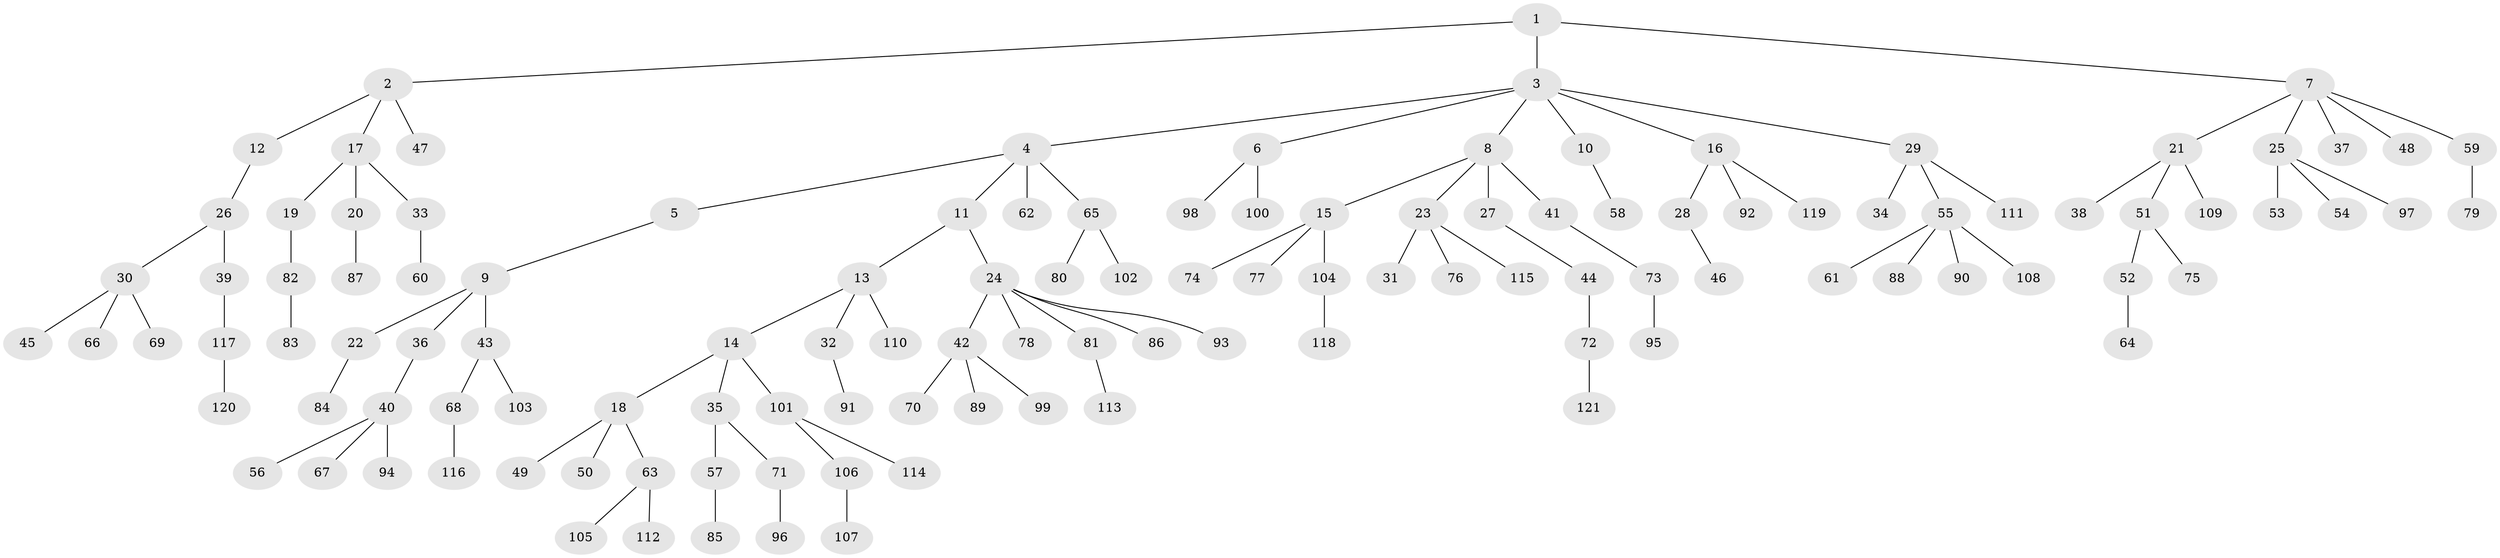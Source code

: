 // coarse degree distribution, {7: 0.03614457831325301, 4: 0.07228915662650602, 2: 0.14457831325301204, 5: 0.012048192771084338, 3: 0.13253012048192772, 1: 0.5903614457831325, 8: 0.012048192771084338}
// Generated by graph-tools (version 1.1) at 2025/24/03/03/25 07:24:05]
// undirected, 121 vertices, 120 edges
graph export_dot {
graph [start="1"]
  node [color=gray90,style=filled];
  1;
  2;
  3;
  4;
  5;
  6;
  7;
  8;
  9;
  10;
  11;
  12;
  13;
  14;
  15;
  16;
  17;
  18;
  19;
  20;
  21;
  22;
  23;
  24;
  25;
  26;
  27;
  28;
  29;
  30;
  31;
  32;
  33;
  34;
  35;
  36;
  37;
  38;
  39;
  40;
  41;
  42;
  43;
  44;
  45;
  46;
  47;
  48;
  49;
  50;
  51;
  52;
  53;
  54;
  55;
  56;
  57;
  58;
  59;
  60;
  61;
  62;
  63;
  64;
  65;
  66;
  67;
  68;
  69;
  70;
  71;
  72;
  73;
  74;
  75;
  76;
  77;
  78;
  79;
  80;
  81;
  82;
  83;
  84;
  85;
  86;
  87;
  88;
  89;
  90;
  91;
  92;
  93;
  94;
  95;
  96;
  97;
  98;
  99;
  100;
  101;
  102;
  103;
  104;
  105;
  106;
  107;
  108;
  109;
  110;
  111;
  112;
  113;
  114;
  115;
  116;
  117;
  118;
  119;
  120;
  121;
  1 -- 2;
  1 -- 3;
  1 -- 7;
  2 -- 12;
  2 -- 17;
  2 -- 47;
  3 -- 4;
  3 -- 6;
  3 -- 8;
  3 -- 10;
  3 -- 16;
  3 -- 29;
  4 -- 5;
  4 -- 11;
  4 -- 62;
  4 -- 65;
  5 -- 9;
  6 -- 98;
  6 -- 100;
  7 -- 21;
  7 -- 25;
  7 -- 37;
  7 -- 48;
  7 -- 59;
  8 -- 15;
  8 -- 23;
  8 -- 27;
  8 -- 41;
  9 -- 22;
  9 -- 36;
  9 -- 43;
  10 -- 58;
  11 -- 13;
  11 -- 24;
  12 -- 26;
  13 -- 14;
  13 -- 32;
  13 -- 110;
  14 -- 18;
  14 -- 35;
  14 -- 101;
  15 -- 74;
  15 -- 77;
  15 -- 104;
  16 -- 28;
  16 -- 92;
  16 -- 119;
  17 -- 19;
  17 -- 20;
  17 -- 33;
  18 -- 49;
  18 -- 50;
  18 -- 63;
  19 -- 82;
  20 -- 87;
  21 -- 38;
  21 -- 51;
  21 -- 109;
  22 -- 84;
  23 -- 31;
  23 -- 76;
  23 -- 115;
  24 -- 42;
  24 -- 78;
  24 -- 81;
  24 -- 86;
  24 -- 93;
  25 -- 53;
  25 -- 54;
  25 -- 97;
  26 -- 30;
  26 -- 39;
  27 -- 44;
  28 -- 46;
  29 -- 34;
  29 -- 55;
  29 -- 111;
  30 -- 45;
  30 -- 66;
  30 -- 69;
  32 -- 91;
  33 -- 60;
  35 -- 57;
  35 -- 71;
  36 -- 40;
  39 -- 117;
  40 -- 56;
  40 -- 67;
  40 -- 94;
  41 -- 73;
  42 -- 70;
  42 -- 89;
  42 -- 99;
  43 -- 68;
  43 -- 103;
  44 -- 72;
  51 -- 52;
  51 -- 75;
  52 -- 64;
  55 -- 61;
  55 -- 88;
  55 -- 90;
  55 -- 108;
  57 -- 85;
  59 -- 79;
  63 -- 105;
  63 -- 112;
  65 -- 80;
  65 -- 102;
  68 -- 116;
  71 -- 96;
  72 -- 121;
  73 -- 95;
  81 -- 113;
  82 -- 83;
  101 -- 106;
  101 -- 114;
  104 -- 118;
  106 -- 107;
  117 -- 120;
}

